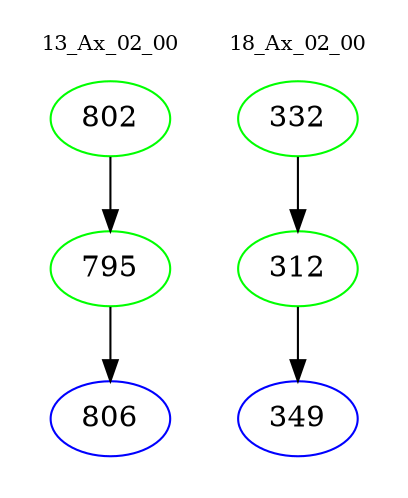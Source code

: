 digraph{
subgraph cluster_0 {
color = white
label = "13_Ax_02_00";
fontsize=10;
T0_802 [label="802", color="green"]
T0_802 -> T0_795 [color="black"]
T0_795 [label="795", color="green"]
T0_795 -> T0_806 [color="black"]
T0_806 [label="806", color="blue"]
}
subgraph cluster_1 {
color = white
label = "18_Ax_02_00";
fontsize=10;
T1_332 [label="332", color="green"]
T1_332 -> T1_312 [color="black"]
T1_312 [label="312", color="green"]
T1_312 -> T1_349 [color="black"]
T1_349 [label="349", color="blue"]
}
}
